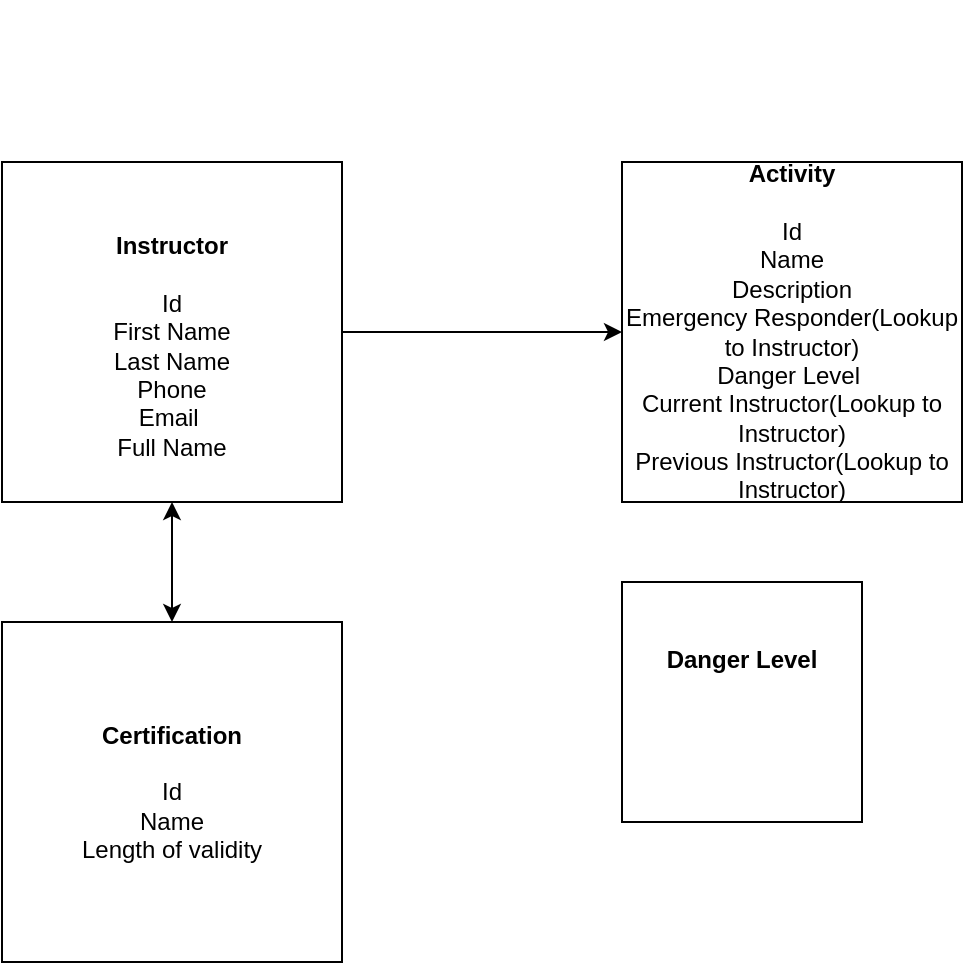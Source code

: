 <mxfile version="27.2.0">
  <diagram name="Page-1" id="5sW4UeOe_R5jcdChsqFg">
    <mxGraphModel dx="925" dy="1660" grid="1" gridSize="10" guides="1" tooltips="1" connect="1" arrows="1" fold="1" page="1" pageScale="1" pageWidth="827" pageHeight="1169" math="0" shadow="0">
      <root>
        <mxCell id="0" />
        <mxCell id="1" parent="0" />
        <mxCell id="3DO0lMrTamFMlnKSvMxT-1" value="&lt;div&gt;&lt;b&gt;&lt;br&gt;&lt;/b&gt;&lt;/div&gt;&lt;div&gt;&lt;b&gt;&lt;br&gt;&lt;/b&gt;&lt;/div&gt;&lt;div&gt;&lt;b&gt;&lt;br&gt;&lt;/b&gt;&lt;/div&gt;&lt;div&gt;&lt;b&gt;&lt;br&gt;&lt;/b&gt;&lt;/div&gt;&lt;div&gt;&lt;b&gt;&lt;br&gt;&lt;/b&gt;&lt;/div&gt;&lt;div&gt;&lt;b&gt;&lt;br&gt;&lt;/b&gt;&lt;/div&gt;&lt;div&gt;&lt;b&gt;&lt;br&gt;&lt;/b&gt;&lt;/div&gt;&lt;div&gt;&lt;b&gt;&lt;br&gt;&lt;/b&gt;&lt;/div&gt;&lt;b&gt;Instructor&lt;/b&gt;&lt;div&gt;&lt;b&gt;&lt;br&gt;&lt;/b&gt;&lt;div&gt;Id&lt;/div&gt;&lt;div&gt;First Name&lt;/div&gt;&lt;div&gt;Last Name&lt;/div&gt;&lt;div&gt;Phone&lt;/div&gt;&lt;div&gt;Email&amp;nbsp;&lt;br&gt;Full Name&lt;/div&gt;&lt;div&gt;&lt;br&gt;&lt;/div&gt;&lt;div&gt;&lt;br&gt;&lt;/div&gt;&lt;div&gt;&lt;br&gt;&lt;/div&gt;&lt;div&gt;&lt;br&gt;&lt;/div&gt;&lt;div&gt;&lt;br&gt;&lt;/div&gt;&lt;div&gt;&lt;br&gt;&lt;/div&gt;&lt;div&gt;&lt;br&gt;&lt;/div&gt;&lt;/div&gt;" style="whiteSpace=wrap;html=1;aspect=fixed;" parent="1" vertex="1">
          <mxGeometry x="200" y="70" width="170" height="170" as="geometry" />
        </mxCell>
        <mxCell id="3DO0lMrTamFMlnKSvMxT-2" value="&lt;div&gt;&lt;b&gt;Activity&lt;/b&gt;&lt;/div&gt;&lt;div&gt;&lt;br&gt;&lt;/div&gt;&lt;div&gt;&lt;span style=&quot;background-color: transparent; color: light-dark(rgb(0, 0, 0), rgb(255, 255, 255));&quot;&gt;Id&lt;/span&gt;&lt;/div&gt;&lt;div&gt;Name&lt;/div&gt;&lt;div&gt;Description&lt;/div&gt;&lt;div&gt;Emergency Responder(Lookup to Instructor)&lt;/div&gt;&lt;div&gt;Danger Level&amp;nbsp;&lt;/div&gt;&lt;div&gt;Current Instructor(Lookup to Instructor)&lt;/div&gt;&lt;div&gt;Previous Instructor&lt;span style=&quot;background-color: transparent; color: light-dark(rgb(0, 0, 0), rgb(255, 255, 255));&quot;&gt;(Lookup to Instructor)&lt;/span&gt;&lt;/div&gt;" style="whiteSpace=wrap;html=1;aspect=fixed;" parent="1" vertex="1">
          <mxGeometry x="510" y="70" width="170" height="170" as="geometry" />
        </mxCell>
        <mxCell id="3DO0lMrTamFMlnKSvMxT-4" value="" style="endArrow=classic;html=1;rounded=0;exitX=1;exitY=0.5;exitDx=0;exitDy=0;" parent="1" source="3DO0lMrTamFMlnKSvMxT-1" target="3DO0lMrTamFMlnKSvMxT-2" edge="1">
          <mxGeometry width="50" height="50" relative="1" as="geometry">
            <mxPoint x="380" y="230" as="sourcePoint" />
            <mxPoint x="430" y="180" as="targetPoint" />
          </mxGeometry>
        </mxCell>
        <mxCell id="3DO0lMrTamFMlnKSvMxT-5" value="&lt;b&gt;Danger Level&lt;/b&gt;&lt;div&gt;&lt;b&gt;&lt;br&gt;&lt;/b&gt;&lt;/div&gt;&lt;div&gt;&lt;b&gt;&lt;br&gt;&lt;/b&gt;&lt;/div&gt;&lt;div&gt;&lt;br&gt;&lt;/div&gt;" style="whiteSpace=wrap;html=1;aspect=fixed;" parent="1" vertex="1">
          <mxGeometry x="510" y="280" width="120" height="120" as="geometry" />
        </mxCell>
        <mxCell id="3DO0lMrTamFMlnKSvMxT-6" value="&lt;b&gt;Certification&lt;/b&gt;&lt;div&gt;&lt;br&gt;&lt;/div&gt;&lt;div&gt;Id&lt;/div&gt;&lt;div&gt;Name&lt;/div&gt;&lt;div&gt;Length of validity&lt;/div&gt;" style="whiteSpace=wrap;html=1;aspect=fixed;" parent="1" vertex="1">
          <mxGeometry x="200" y="300" width="170" height="170" as="geometry" />
        </mxCell>
        <mxCell id="3DO0lMrTamFMlnKSvMxT-7" value="" style="endArrow=classic;startArrow=classic;html=1;rounded=0;entryX=0.5;entryY=0;entryDx=0;entryDy=0;" parent="1" source="3DO0lMrTamFMlnKSvMxT-1" target="3DO0lMrTamFMlnKSvMxT-6" edge="1">
          <mxGeometry width="50" height="50" relative="1" as="geometry">
            <mxPoint x="380" y="230" as="sourcePoint" />
            <mxPoint x="430" y="180" as="targetPoint" />
          </mxGeometry>
        </mxCell>
      </root>
    </mxGraphModel>
  </diagram>
</mxfile>

